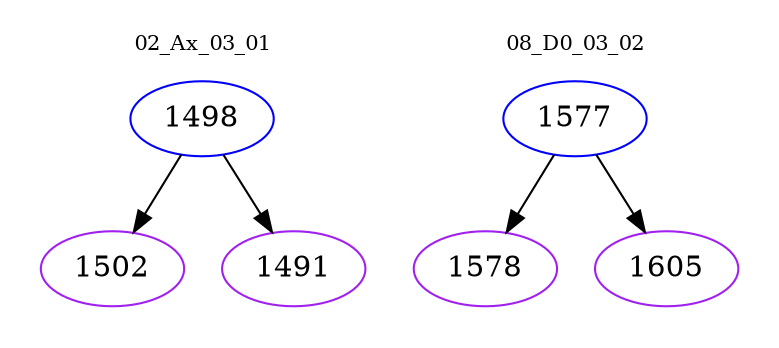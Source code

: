 digraph{
subgraph cluster_0 {
color = white
label = "02_Ax_03_01";
fontsize=10;
T0_1498 [label="1498", color="blue"]
T0_1498 -> T0_1502 [color="black"]
T0_1502 [label="1502", color="purple"]
T0_1498 -> T0_1491 [color="black"]
T0_1491 [label="1491", color="purple"]
}
subgraph cluster_1 {
color = white
label = "08_D0_03_02";
fontsize=10;
T1_1577 [label="1577", color="blue"]
T1_1577 -> T1_1578 [color="black"]
T1_1578 [label="1578", color="purple"]
T1_1577 -> T1_1605 [color="black"]
T1_1605 [label="1605", color="purple"]
}
}

